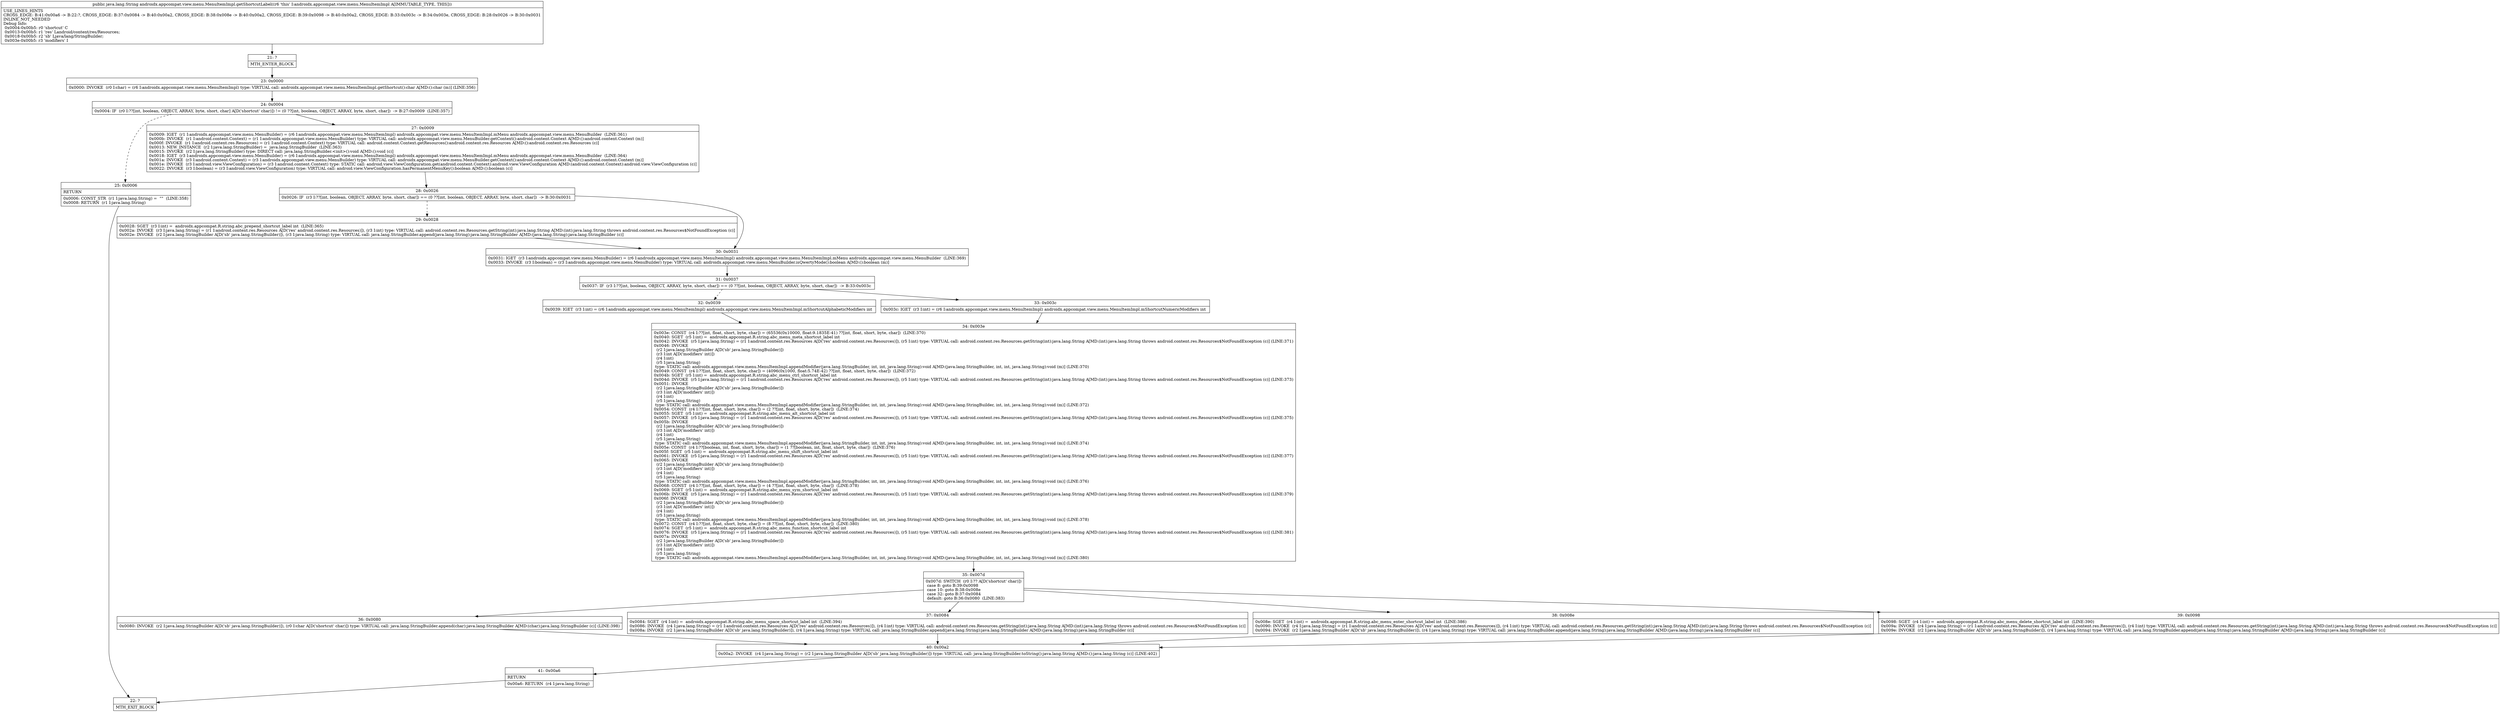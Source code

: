 digraph "CFG forandroidx.appcompat.view.menu.MenuItemImpl.getShortcutLabel()Ljava\/lang\/String;" {
Node_21 [shape=record,label="{21\:\ ?|MTH_ENTER_BLOCK\l}"];
Node_23 [shape=record,label="{23\:\ 0x0000|0x0000: INVOKE  (r0 I:char) = (r6 I:androidx.appcompat.view.menu.MenuItemImpl) type: VIRTUAL call: androidx.appcompat.view.menu.MenuItemImpl.getShortcut():char A[MD:():char (m)] (LINE:356)\l}"];
Node_24 [shape=record,label="{24\:\ 0x0004|0x0004: IF  (r0 I:??[int, boolean, OBJECT, ARRAY, byte, short, char] A[D('shortcut' char)]) != (0 ??[int, boolean, OBJECT, ARRAY, byte, short, char])  \-\> B:27:0x0009  (LINE:357)\l}"];
Node_25 [shape=record,label="{25\:\ 0x0006|RETURN\l|0x0006: CONST_STR  (r1 I:java.lang.String) =  \"\"  (LINE:358)\l0x0008: RETURN  (r1 I:java.lang.String) \l}"];
Node_22 [shape=record,label="{22\:\ ?|MTH_EXIT_BLOCK\l}"];
Node_27 [shape=record,label="{27\:\ 0x0009|0x0009: IGET  (r1 I:androidx.appcompat.view.menu.MenuBuilder) = (r6 I:androidx.appcompat.view.menu.MenuItemImpl) androidx.appcompat.view.menu.MenuItemImpl.mMenu androidx.appcompat.view.menu.MenuBuilder  (LINE:361)\l0x000b: INVOKE  (r1 I:android.content.Context) = (r1 I:androidx.appcompat.view.menu.MenuBuilder) type: VIRTUAL call: androidx.appcompat.view.menu.MenuBuilder.getContext():android.content.Context A[MD:():android.content.Context (m)]\l0x000f: INVOKE  (r1 I:android.content.res.Resources) = (r1 I:android.content.Context) type: VIRTUAL call: android.content.Context.getResources():android.content.res.Resources A[MD:():android.content.res.Resources (c)]\l0x0013: NEW_INSTANCE  (r2 I:java.lang.StringBuilder) =  java.lang.StringBuilder  (LINE:363)\l0x0015: INVOKE  (r2 I:java.lang.StringBuilder) type: DIRECT call: java.lang.StringBuilder.\<init\>():void A[MD:():void (c)]\l0x0018: IGET  (r3 I:androidx.appcompat.view.menu.MenuBuilder) = (r6 I:androidx.appcompat.view.menu.MenuItemImpl) androidx.appcompat.view.menu.MenuItemImpl.mMenu androidx.appcompat.view.menu.MenuBuilder  (LINE:364)\l0x001a: INVOKE  (r3 I:android.content.Context) = (r3 I:androidx.appcompat.view.menu.MenuBuilder) type: VIRTUAL call: androidx.appcompat.view.menu.MenuBuilder.getContext():android.content.Context A[MD:():android.content.Context (m)]\l0x001e: INVOKE  (r3 I:android.view.ViewConfiguration) = (r3 I:android.content.Context) type: STATIC call: android.view.ViewConfiguration.get(android.content.Context):android.view.ViewConfiguration A[MD:(android.content.Context):android.view.ViewConfiguration (c)]\l0x0022: INVOKE  (r3 I:boolean) = (r3 I:android.view.ViewConfiguration) type: VIRTUAL call: android.view.ViewConfiguration.hasPermanentMenuKey():boolean A[MD:():boolean (c)]\l}"];
Node_28 [shape=record,label="{28\:\ 0x0026|0x0026: IF  (r3 I:??[int, boolean, OBJECT, ARRAY, byte, short, char]) == (0 ??[int, boolean, OBJECT, ARRAY, byte, short, char])  \-\> B:30:0x0031 \l}"];
Node_29 [shape=record,label="{29\:\ 0x0028|0x0028: SGET  (r3 I:int) =  androidx.appcompat.R.string.abc_prepend_shortcut_label int  (LINE:365)\l0x002a: INVOKE  (r3 I:java.lang.String) = (r1 I:android.content.res.Resources A[D('res' android.content.res.Resources)]), (r3 I:int) type: VIRTUAL call: android.content.res.Resources.getString(int):java.lang.String A[MD:(int):java.lang.String throws android.content.res.Resources$NotFoundException (c)]\l0x002e: INVOKE  (r2 I:java.lang.StringBuilder A[D('sb' java.lang.StringBuilder)]), (r3 I:java.lang.String) type: VIRTUAL call: java.lang.StringBuilder.append(java.lang.String):java.lang.StringBuilder A[MD:(java.lang.String):java.lang.StringBuilder (c)]\l}"];
Node_30 [shape=record,label="{30\:\ 0x0031|0x0031: IGET  (r3 I:androidx.appcompat.view.menu.MenuBuilder) = (r6 I:androidx.appcompat.view.menu.MenuItemImpl) androidx.appcompat.view.menu.MenuItemImpl.mMenu androidx.appcompat.view.menu.MenuBuilder  (LINE:369)\l0x0033: INVOKE  (r3 I:boolean) = (r3 I:androidx.appcompat.view.menu.MenuBuilder) type: VIRTUAL call: androidx.appcompat.view.menu.MenuBuilder.isQwertyMode():boolean A[MD:():boolean (m)]\l}"];
Node_31 [shape=record,label="{31\:\ 0x0037|0x0037: IF  (r3 I:??[int, boolean, OBJECT, ARRAY, byte, short, char]) == (0 ??[int, boolean, OBJECT, ARRAY, byte, short, char])  \-\> B:33:0x003c \l}"];
Node_32 [shape=record,label="{32\:\ 0x0039|0x0039: IGET  (r3 I:int) = (r6 I:androidx.appcompat.view.menu.MenuItemImpl) androidx.appcompat.view.menu.MenuItemImpl.mShortcutAlphabeticModifiers int \l}"];
Node_34 [shape=record,label="{34\:\ 0x003e|0x003e: CONST  (r4 I:??[int, float, short, byte, char]) = (65536(0x10000, float:9.1835E\-41) ??[int, float, short, byte, char])  (LINE:370)\l0x0040: SGET  (r5 I:int) =  androidx.appcompat.R.string.abc_menu_meta_shortcut_label int \l0x0042: INVOKE  (r5 I:java.lang.String) = (r1 I:android.content.res.Resources A[D('res' android.content.res.Resources)]), (r5 I:int) type: VIRTUAL call: android.content.res.Resources.getString(int):java.lang.String A[MD:(int):java.lang.String throws android.content.res.Resources$NotFoundException (c)] (LINE:371)\l0x0046: INVOKE  \l  (r2 I:java.lang.StringBuilder A[D('sb' java.lang.StringBuilder)])\l  (r3 I:int A[D('modifiers' int)])\l  (r4 I:int)\l  (r5 I:java.lang.String)\l type: STATIC call: androidx.appcompat.view.menu.MenuItemImpl.appendModifier(java.lang.StringBuilder, int, int, java.lang.String):void A[MD:(java.lang.StringBuilder, int, int, java.lang.String):void (m)] (LINE:370)\l0x0049: CONST  (r4 I:??[int, float, short, byte, char]) = (4096(0x1000, float:5.74E\-42) ??[int, float, short, byte, char])  (LINE:372)\l0x004b: SGET  (r5 I:int) =  androidx.appcompat.R.string.abc_menu_ctrl_shortcut_label int \l0x004d: INVOKE  (r5 I:java.lang.String) = (r1 I:android.content.res.Resources A[D('res' android.content.res.Resources)]), (r5 I:int) type: VIRTUAL call: android.content.res.Resources.getString(int):java.lang.String A[MD:(int):java.lang.String throws android.content.res.Resources$NotFoundException (c)] (LINE:373)\l0x0051: INVOKE  \l  (r2 I:java.lang.StringBuilder A[D('sb' java.lang.StringBuilder)])\l  (r3 I:int A[D('modifiers' int)])\l  (r4 I:int)\l  (r5 I:java.lang.String)\l type: STATIC call: androidx.appcompat.view.menu.MenuItemImpl.appendModifier(java.lang.StringBuilder, int, int, java.lang.String):void A[MD:(java.lang.StringBuilder, int, int, java.lang.String):void (m)] (LINE:372)\l0x0054: CONST  (r4 I:??[int, float, short, byte, char]) = (2 ??[int, float, short, byte, char])  (LINE:374)\l0x0055: SGET  (r5 I:int) =  androidx.appcompat.R.string.abc_menu_alt_shortcut_label int \l0x0057: INVOKE  (r5 I:java.lang.String) = (r1 I:android.content.res.Resources A[D('res' android.content.res.Resources)]), (r5 I:int) type: VIRTUAL call: android.content.res.Resources.getString(int):java.lang.String A[MD:(int):java.lang.String throws android.content.res.Resources$NotFoundException (c)] (LINE:375)\l0x005b: INVOKE  \l  (r2 I:java.lang.StringBuilder A[D('sb' java.lang.StringBuilder)])\l  (r3 I:int A[D('modifiers' int)])\l  (r4 I:int)\l  (r5 I:java.lang.String)\l type: STATIC call: androidx.appcompat.view.menu.MenuItemImpl.appendModifier(java.lang.StringBuilder, int, int, java.lang.String):void A[MD:(java.lang.StringBuilder, int, int, java.lang.String):void (m)] (LINE:374)\l0x005e: CONST  (r4 I:??[boolean, int, float, short, byte, char]) = (1 ??[boolean, int, float, short, byte, char])  (LINE:376)\l0x005f: SGET  (r5 I:int) =  androidx.appcompat.R.string.abc_menu_shift_shortcut_label int \l0x0061: INVOKE  (r5 I:java.lang.String) = (r1 I:android.content.res.Resources A[D('res' android.content.res.Resources)]), (r5 I:int) type: VIRTUAL call: android.content.res.Resources.getString(int):java.lang.String A[MD:(int):java.lang.String throws android.content.res.Resources$NotFoundException (c)] (LINE:377)\l0x0065: INVOKE  \l  (r2 I:java.lang.StringBuilder A[D('sb' java.lang.StringBuilder)])\l  (r3 I:int A[D('modifiers' int)])\l  (r4 I:int)\l  (r5 I:java.lang.String)\l type: STATIC call: androidx.appcompat.view.menu.MenuItemImpl.appendModifier(java.lang.StringBuilder, int, int, java.lang.String):void A[MD:(java.lang.StringBuilder, int, int, java.lang.String):void (m)] (LINE:376)\l0x0068: CONST  (r4 I:??[int, float, short, byte, char]) = (4 ??[int, float, short, byte, char])  (LINE:378)\l0x0069: SGET  (r5 I:int) =  androidx.appcompat.R.string.abc_menu_sym_shortcut_label int \l0x006b: INVOKE  (r5 I:java.lang.String) = (r1 I:android.content.res.Resources A[D('res' android.content.res.Resources)]), (r5 I:int) type: VIRTUAL call: android.content.res.Resources.getString(int):java.lang.String A[MD:(int):java.lang.String throws android.content.res.Resources$NotFoundException (c)] (LINE:379)\l0x006f: INVOKE  \l  (r2 I:java.lang.StringBuilder A[D('sb' java.lang.StringBuilder)])\l  (r3 I:int A[D('modifiers' int)])\l  (r4 I:int)\l  (r5 I:java.lang.String)\l type: STATIC call: androidx.appcompat.view.menu.MenuItemImpl.appendModifier(java.lang.StringBuilder, int, int, java.lang.String):void A[MD:(java.lang.StringBuilder, int, int, java.lang.String):void (m)] (LINE:378)\l0x0072: CONST  (r4 I:??[int, float, short, byte, char]) = (8 ??[int, float, short, byte, char])  (LINE:380)\l0x0074: SGET  (r5 I:int) =  androidx.appcompat.R.string.abc_menu_function_shortcut_label int \l0x0076: INVOKE  (r5 I:java.lang.String) = (r1 I:android.content.res.Resources A[D('res' android.content.res.Resources)]), (r5 I:int) type: VIRTUAL call: android.content.res.Resources.getString(int):java.lang.String A[MD:(int):java.lang.String throws android.content.res.Resources$NotFoundException (c)] (LINE:381)\l0x007a: INVOKE  \l  (r2 I:java.lang.StringBuilder A[D('sb' java.lang.StringBuilder)])\l  (r3 I:int A[D('modifiers' int)])\l  (r4 I:int)\l  (r5 I:java.lang.String)\l type: STATIC call: androidx.appcompat.view.menu.MenuItemImpl.appendModifier(java.lang.StringBuilder, int, int, java.lang.String):void A[MD:(java.lang.StringBuilder, int, int, java.lang.String):void (m)] (LINE:380)\l}"];
Node_35 [shape=record,label="{35\:\ 0x007d|0x007d: SWITCH  (r0 I:?? A[D('shortcut' char)])\l case 8: goto B:39:0x0098\l case 10: goto B:38:0x008e\l case 32: goto B:37:0x0084\l default: goto B:36:0x0080  (LINE:383)\l}"];
Node_36 [shape=record,label="{36\:\ 0x0080|0x0080: INVOKE  (r2 I:java.lang.StringBuilder A[D('sb' java.lang.StringBuilder)]), (r0 I:char A[D('shortcut' char)]) type: VIRTUAL call: java.lang.StringBuilder.append(char):java.lang.StringBuilder A[MD:(char):java.lang.StringBuilder (c)] (LINE:398)\l}"];
Node_40 [shape=record,label="{40\:\ 0x00a2|0x00a2: INVOKE  (r4 I:java.lang.String) = (r2 I:java.lang.StringBuilder A[D('sb' java.lang.StringBuilder)]) type: VIRTUAL call: java.lang.StringBuilder.toString():java.lang.String A[MD:():java.lang.String (c)] (LINE:402)\l}"];
Node_41 [shape=record,label="{41\:\ 0x00a6|RETURN\l|0x00a6: RETURN  (r4 I:java.lang.String) \l}"];
Node_37 [shape=record,label="{37\:\ 0x0084|0x0084: SGET  (r4 I:int) =  androidx.appcompat.R.string.abc_menu_space_shortcut_label int  (LINE:394)\l0x0086: INVOKE  (r4 I:java.lang.String) = (r1 I:android.content.res.Resources A[D('res' android.content.res.Resources)]), (r4 I:int) type: VIRTUAL call: android.content.res.Resources.getString(int):java.lang.String A[MD:(int):java.lang.String throws android.content.res.Resources$NotFoundException (c)]\l0x008a: INVOKE  (r2 I:java.lang.StringBuilder A[D('sb' java.lang.StringBuilder)]), (r4 I:java.lang.String) type: VIRTUAL call: java.lang.StringBuilder.append(java.lang.String):java.lang.StringBuilder A[MD:(java.lang.String):java.lang.StringBuilder (c)]\l}"];
Node_38 [shape=record,label="{38\:\ 0x008e|0x008e: SGET  (r4 I:int) =  androidx.appcompat.R.string.abc_menu_enter_shortcut_label int  (LINE:386)\l0x0090: INVOKE  (r4 I:java.lang.String) = (r1 I:android.content.res.Resources A[D('res' android.content.res.Resources)]), (r4 I:int) type: VIRTUAL call: android.content.res.Resources.getString(int):java.lang.String A[MD:(int):java.lang.String throws android.content.res.Resources$NotFoundException (c)]\l0x0094: INVOKE  (r2 I:java.lang.StringBuilder A[D('sb' java.lang.StringBuilder)]), (r4 I:java.lang.String) type: VIRTUAL call: java.lang.StringBuilder.append(java.lang.String):java.lang.StringBuilder A[MD:(java.lang.String):java.lang.StringBuilder (c)]\l}"];
Node_39 [shape=record,label="{39\:\ 0x0098|0x0098: SGET  (r4 I:int) =  androidx.appcompat.R.string.abc_menu_delete_shortcut_label int  (LINE:390)\l0x009a: INVOKE  (r4 I:java.lang.String) = (r1 I:android.content.res.Resources A[D('res' android.content.res.Resources)]), (r4 I:int) type: VIRTUAL call: android.content.res.Resources.getString(int):java.lang.String A[MD:(int):java.lang.String throws android.content.res.Resources$NotFoundException (c)]\l0x009e: INVOKE  (r2 I:java.lang.StringBuilder A[D('sb' java.lang.StringBuilder)]), (r4 I:java.lang.String) type: VIRTUAL call: java.lang.StringBuilder.append(java.lang.String):java.lang.StringBuilder A[MD:(java.lang.String):java.lang.StringBuilder (c)]\l}"];
Node_33 [shape=record,label="{33\:\ 0x003c|0x003c: IGET  (r3 I:int) = (r6 I:androidx.appcompat.view.menu.MenuItemImpl) androidx.appcompat.view.menu.MenuItemImpl.mShortcutNumericModifiers int \l}"];
MethodNode[shape=record,label="{public java.lang.String androidx.appcompat.view.menu.MenuItemImpl.getShortcutLabel((r6 'this' I:androidx.appcompat.view.menu.MenuItemImpl A[IMMUTABLE_TYPE, THIS]))  | USE_LINES_HINTS\lCROSS_EDGE: B:41:0x00a6 \-\> B:22:?, CROSS_EDGE: B:37:0x0084 \-\> B:40:0x00a2, CROSS_EDGE: B:38:0x008e \-\> B:40:0x00a2, CROSS_EDGE: B:39:0x0098 \-\> B:40:0x00a2, CROSS_EDGE: B:33:0x003c \-\> B:34:0x003e, CROSS_EDGE: B:28:0x0026 \-\> B:30:0x0031\lINLINE_NOT_NEEDED\lDebug Info:\l  0x0004\-0x00b5: r0 'shortcut' C\l  0x0013\-0x00b5: r1 'res' Landroid\/content\/res\/Resources;\l  0x0018\-0x00b5: r2 'sb' Ljava\/lang\/StringBuilder;\l  0x003e\-0x00b5: r3 'modifiers' I\l}"];
MethodNode -> Node_21;Node_21 -> Node_23;
Node_23 -> Node_24;
Node_24 -> Node_25[style=dashed];
Node_24 -> Node_27;
Node_25 -> Node_22;
Node_27 -> Node_28;
Node_28 -> Node_29[style=dashed];
Node_28 -> Node_30;
Node_29 -> Node_30;
Node_30 -> Node_31;
Node_31 -> Node_32[style=dashed];
Node_31 -> Node_33;
Node_32 -> Node_34;
Node_34 -> Node_35;
Node_35 -> Node_36;
Node_35 -> Node_37;
Node_35 -> Node_38;
Node_35 -> Node_39;
Node_36 -> Node_40;
Node_40 -> Node_41;
Node_41 -> Node_22;
Node_37 -> Node_40;
Node_38 -> Node_40;
Node_39 -> Node_40;
Node_33 -> Node_34;
}

